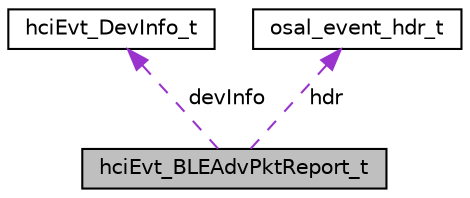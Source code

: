 digraph "hciEvt_BLEAdvPktReport_t"
{
  edge [fontname="Helvetica",fontsize="10",labelfontname="Helvetica",labelfontsize="10"];
  node [fontname="Helvetica",fontsize="10",shape=record];
  Node1 [label="hciEvt_BLEAdvPktReport_t",height=0.2,width=0.4,color="black", fillcolor="grey75", style="filled" fontcolor="black"];
  Node2 -> Node1 [dir="back",color="darkorchid3",fontsize="10",style="dashed",label=" devInfo" ,fontname="Helvetica"];
  Node2 [label="hciEvt_DevInfo_t",height=0.2,width=0.4,color="black", fillcolor="white", style="filled",URL="$structhci_evt___dev_info__t.html"];
  Node3 -> Node1 [dir="back",color="darkorchid3",fontsize="10",style="dashed",label=" hdr" ,fontname="Helvetica"];
  Node3 [label="osal_event_hdr_t",height=0.2,width=0.4,color="black", fillcolor="white", style="filled",URL="$structosal__event__hdr__t.html"];
}
